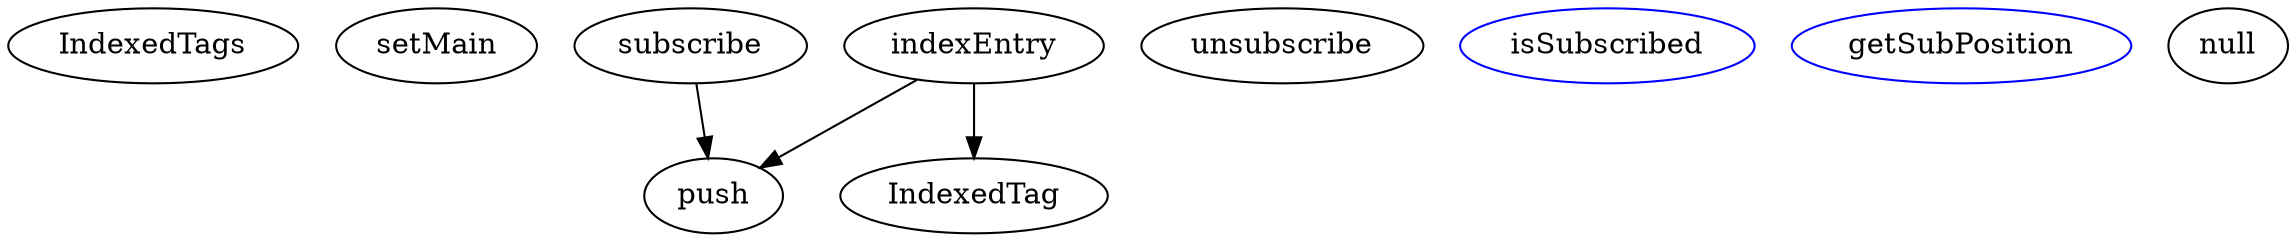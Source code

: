 strict digraph {
  IndexedTags
  setMain
  indexEntry
  push
  IndexedTag
  subscribe
  unsubscribe
  isSubscribed [color=blue]
  getSubPosition [color=blue]
  null
  indexEntry -> push
  indexEntry -> IndexedTag
  subscribe -> push
}

